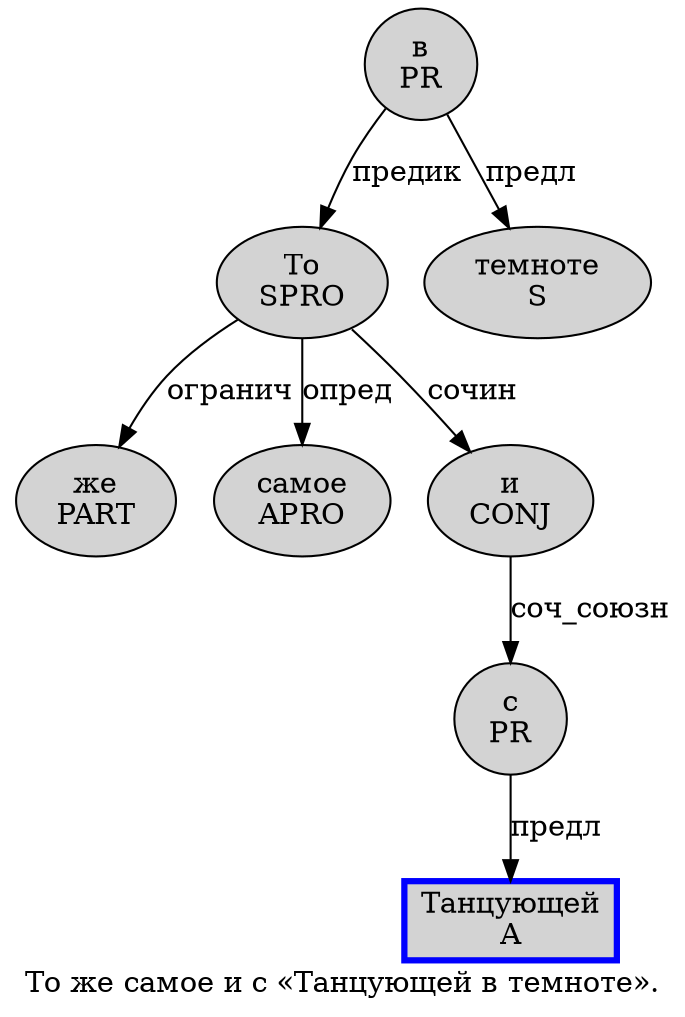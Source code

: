 digraph SENTENCE_1489 {
	graph [label="То же самое и с «Танцующей в темноте»."]
	node [style=filled]
		0 [label="То
SPRO" color="" fillcolor=lightgray penwidth=1 shape=ellipse]
		1 [label="же
PART" color="" fillcolor=lightgray penwidth=1 shape=ellipse]
		2 [label="самое
APRO" color="" fillcolor=lightgray penwidth=1 shape=ellipse]
		3 [label="и
CONJ" color="" fillcolor=lightgray penwidth=1 shape=ellipse]
		4 [label="с
PR" color="" fillcolor=lightgray penwidth=1 shape=ellipse]
		6 [label="Танцующей
A" color=blue fillcolor=lightgray penwidth=3 shape=box]
		7 [label="в
PR" color="" fillcolor=lightgray penwidth=1 shape=ellipse]
		8 [label="темноте
S" color="" fillcolor=lightgray penwidth=1 shape=ellipse]
			4 -> 6 [label="предл"]
			3 -> 4 [label="соч_союзн"]
			0 -> 1 [label="огранич"]
			0 -> 2 [label="опред"]
			0 -> 3 [label="сочин"]
			7 -> 0 [label="предик"]
			7 -> 8 [label="предл"]
}